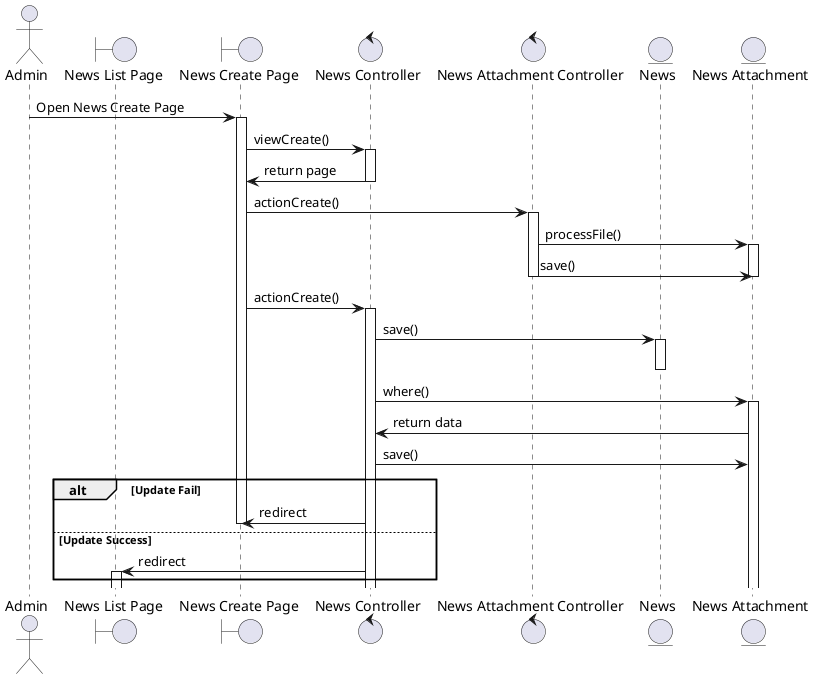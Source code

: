 @startuml

actor Admin
boundary "News List Page" as NewsListPage 
boundary "News Create Page" as NewsCreatePage
control "News Controller" as NewsController
control "News Attachment Controller" as NewsAttachmentController
entity "News" as News
entity "News Attachment" as NewsAttachment


Admin -> NewsCreatePage : Open News Create Page
activate NewsCreatePage
NewsCreatePage -> NewsController : viewCreate()
activate NewsController
NewsController -> NewsCreatePage : return page
deactivate NewsController
NewsCreatePage -> NewsAttachmentController : actionCreate()
activate NewsAttachmentController
NewsAttachmentController -> NewsAttachment : processFile()
activate NewsAttachment
NewsAttachmentController -> NewsAttachment : save()
deactivate NewsAttachmentController
deactivate NewsAttachment
NewsCreatePage -> NewsController : actionCreate()
activate NewsController
NewsController -> News : save()
activate News
deactivate News
NewsController -> NewsAttachment : where()
activate NewsAttachment
NewsAttachment -> NewsController : return data
NewsController -> NewsAttachment : save()
alt Update Fail
    NewsController -> NewsCreatePage : redirect
    deactivate NewsCreatePage
else Update Success
    NewsController -> NewsListPage : redirect
    activate NewsListPage
end

@enduml